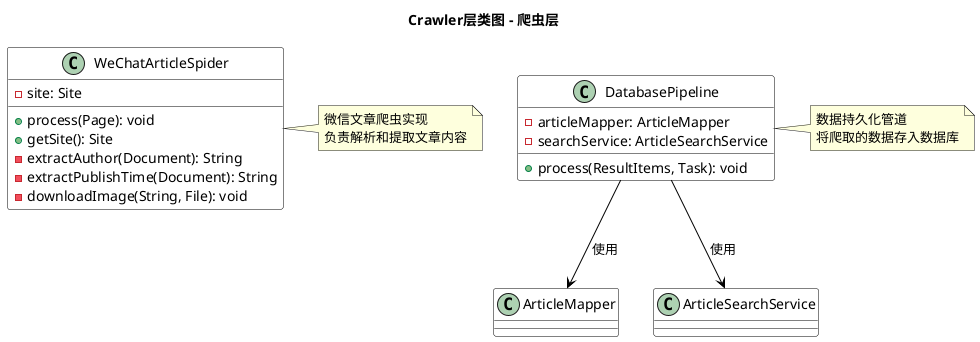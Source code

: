 @startuml

skinparam class {
    BackgroundColor White
    ArrowColor Black
    BorderColor Black
}

title Crawler层类图 - 爬虫层

class WeChatArticleSpider {
    -site: Site
    +process(Page): void
    +getSite(): Site
    -extractAuthor(Document): String
    -extractPublishTime(Document): String
    -downloadImage(String, File): void
}

class DatabasePipeline {
    -articleMapper: ArticleMapper
    -searchService: ArticleSearchService
    +process(ResultItems, Task): void
}

DatabasePipeline --> ArticleMapper: 使用
DatabasePipeline --> ArticleSearchService: 使用

note right of WeChatArticleSpider
  微信文章爬虫实现
  负责解析和提取文章内容
end note

note right of DatabasePipeline
  数据持久化管道
  将爬取的数据存入数据库
end note

@enduml